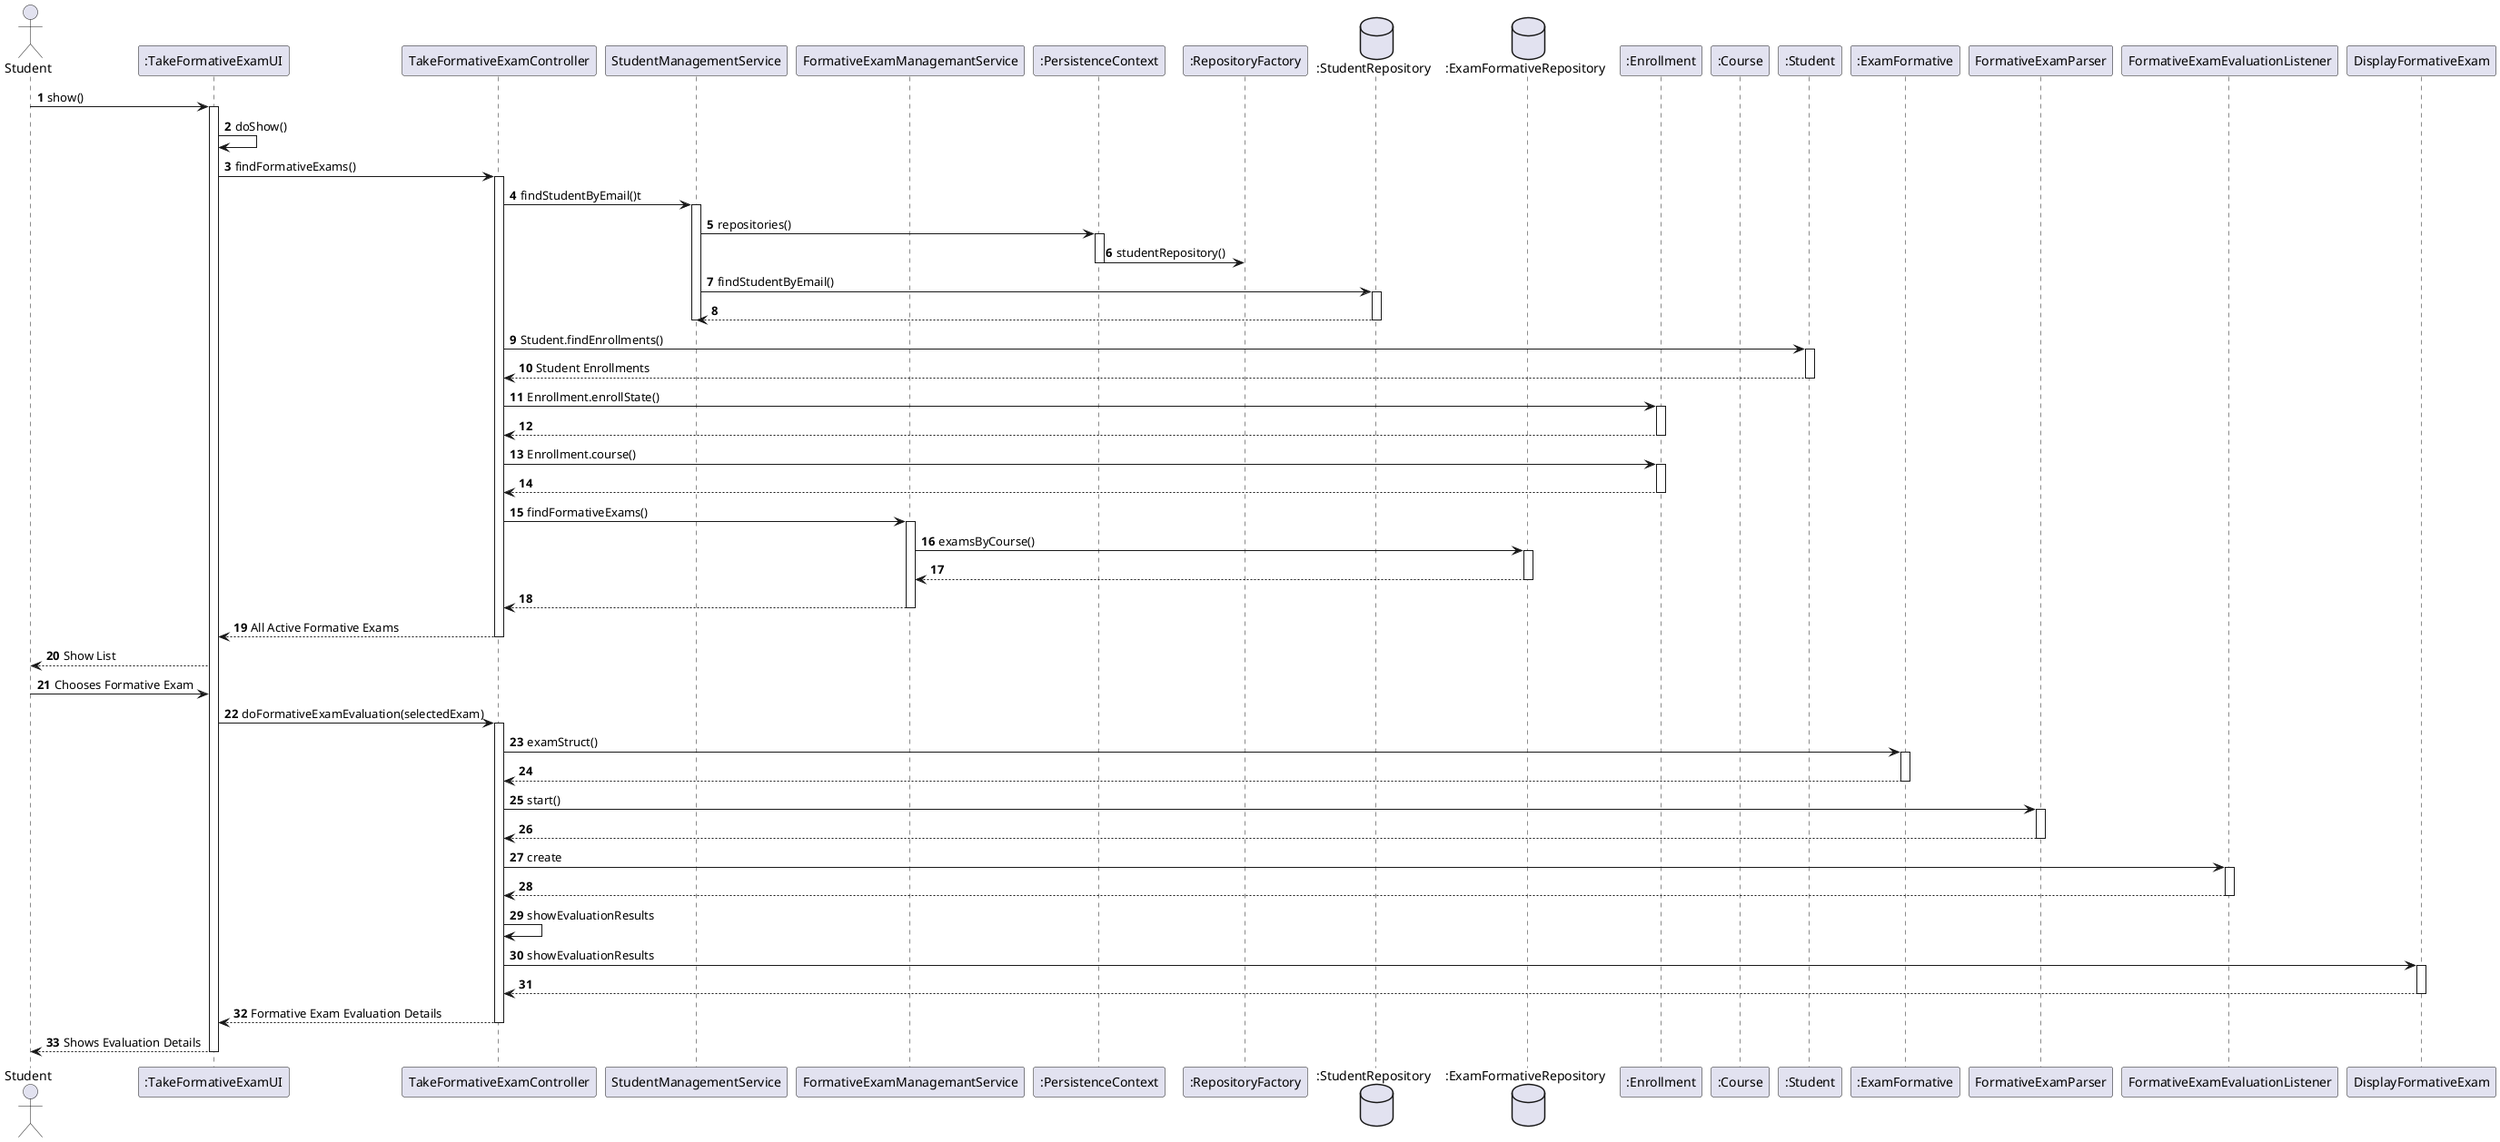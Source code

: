 @startuml

autonumber

actor Student as usr
participant ":TakeFormativeExamUI" as ui
participant "TakeFormativeExamController" as ctr

participant "StudentManagementService" as stuService
participant "FormativeExamManagemantService" as serv

participant ":PersistenceContext" as pc
participant ":RepositoryFactory" as rf

database ":StudentRepository" as sr
database ":ExamFormativeRepository" as formativeRepo

participant ":Enrollment" as er
participant ":Course" as cr
participant ":Student" as st
participant ":ExamFormative" as ex

participant "FormativeExamParser" as examParser
participant "FormativeExamEvaluationListener" as eel

participant "DisplayFormativeExam" as display

usr -> ui : show()

activate ui
ui -> ui : doShow()
ui -> ctr : findFormativeExams()
activate ctr
ctr -> stuService : findStudentByEmail()t
activate stuService

stuService -> pc : repositories()

activate pc
pc -> rf : studentRepository()
deactivate pc

stuService -> sr: findStudentByEmail()
activate sr
sr --> stuService:

deactivate serv
deactivate stuService
deactivate sr

ctr -> st : Student.findEnrollments()
activate st
st --> ctr : Student Enrollments
deactivate st

ctr -> er : Enrollment.enrollState()
activate er
er --> ctr :
deactivate er

ctr -> er : Enrollment.course()
activate er
er --> ctr :
deactivate er

ctr -> serv: findFormativeExams()
activate serv
serv -> formativeRepo: examsByCourse()

activate formativeRepo
formativeRepo --> serv:
deactivate formativeRepo
serv--> ctr:
deactivate serv
ctr --> ui : All Active Formative Exams
deactivate ctr

ui --> usr : Show List
usr -> ui : Chooses Formative Exam

ui -> ctr : doFormativeExamEvaluation(selectedExam)
activate ctr
ctr -> ex : examStruct()
activate ex
ex --> ctr :
deactivate ex

ctr -> examParser: start()
activate examParser
examParser --> ctr :
deactivate examParser

ctr -> eel : create
activate eel
eel --> ctr:
deactivate eel

ctr -> ctr: showEvaluationResults

ctr -> display:showEvaluationResults
activate display
display --> ctr:
deactivate display

ctr --> ui : Formative Exam Evaluation Details
deactivate ctr
ui --> usr : Shows Evaluation Details
deactivate ui

@enduml